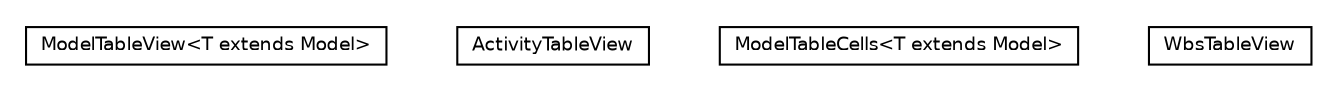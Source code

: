 #!/usr/local/bin/dot
#
# Class diagram 
# Generated by UMLGraph version R5_6 (http://www.umlgraph.org/)
#

digraph G {
	edge [fontname="Helvetica",fontsize=10,labelfontname="Helvetica",labelfontsize=10];
	node [fontname="Helvetica",fontsize=10,shape=plaintext];
	nodesep=0.25;
	ranksep=0.5;
	// net.ljcomputing.sr.fx.table.ModelTableView<T extends net.ljcomputing.model.Model>
	c191 [label=<<table title="net.ljcomputing.sr.fx.table.ModelTableView" border="0" cellborder="1" cellspacing="0" cellpadding="2" port="p" href="./ModelTableView.html">
		<tr><td><table border="0" cellspacing="0" cellpadding="1">
<tr><td align="center" balign="center"> ModelTableView&lt;T extends Model&gt; </td></tr>
		</table></td></tr>
		</table>>, URL="./ModelTableView.html", fontname="Helvetica", fontcolor="black", fontsize=9.0];
	// net.ljcomputing.sr.fx.table.ActivityTableView
	c192 [label=<<table title="net.ljcomputing.sr.fx.table.ActivityTableView" border="0" cellborder="1" cellspacing="0" cellpadding="2" port="p" href="./ActivityTableView.html">
		<tr><td><table border="0" cellspacing="0" cellpadding="1">
<tr><td align="center" balign="center"> ActivityTableView </td></tr>
		</table></td></tr>
		</table>>, URL="./ActivityTableView.html", fontname="Helvetica", fontcolor="black", fontsize=9.0];
	// net.ljcomputing.sr.fx.table.ModelTableCells<T extends net.ljcomputing.model.Model>
	c193 [label=<<table title="net.ljcomputing.sr.fx.table.ModelTableCells" border="0" cellborder="1" cellspacing="0" cellpadding="2" port="p" href="./ModelTableCells.html">
		<tr><td><table border="0" cellspacing="0" cellpadding="1">
<tr><td align="center" balign="center"> ModelTableCells&lt;T extends Model&gt; </td></tr>
		</table></td></tr>
		</table>>, URL="./ModelTableCells.html", fontname="Helvetica", fontcolor="black", fontsize=9.0];
	// net.ljcomputing.sr.fx.table.WbsTableView
	c194 [label=<<table title="net.ljcomputing.sr.fx.table.WbsTableView" border="0" cellborder="1" cellspacing="0" cellpadding="2" port="p" href="./WbsTableView.html">
		<tr><td><table border="0" cellspacing="0" cellpadding="1">
<tr><td align="center" balign="center"> WbsTableView </td></tr>
		</table></td></tr>
		</table>>, URL="./WbsTableView.html", fontname="Helvetica", fontcolor="black", fontsize=9.0];
}

